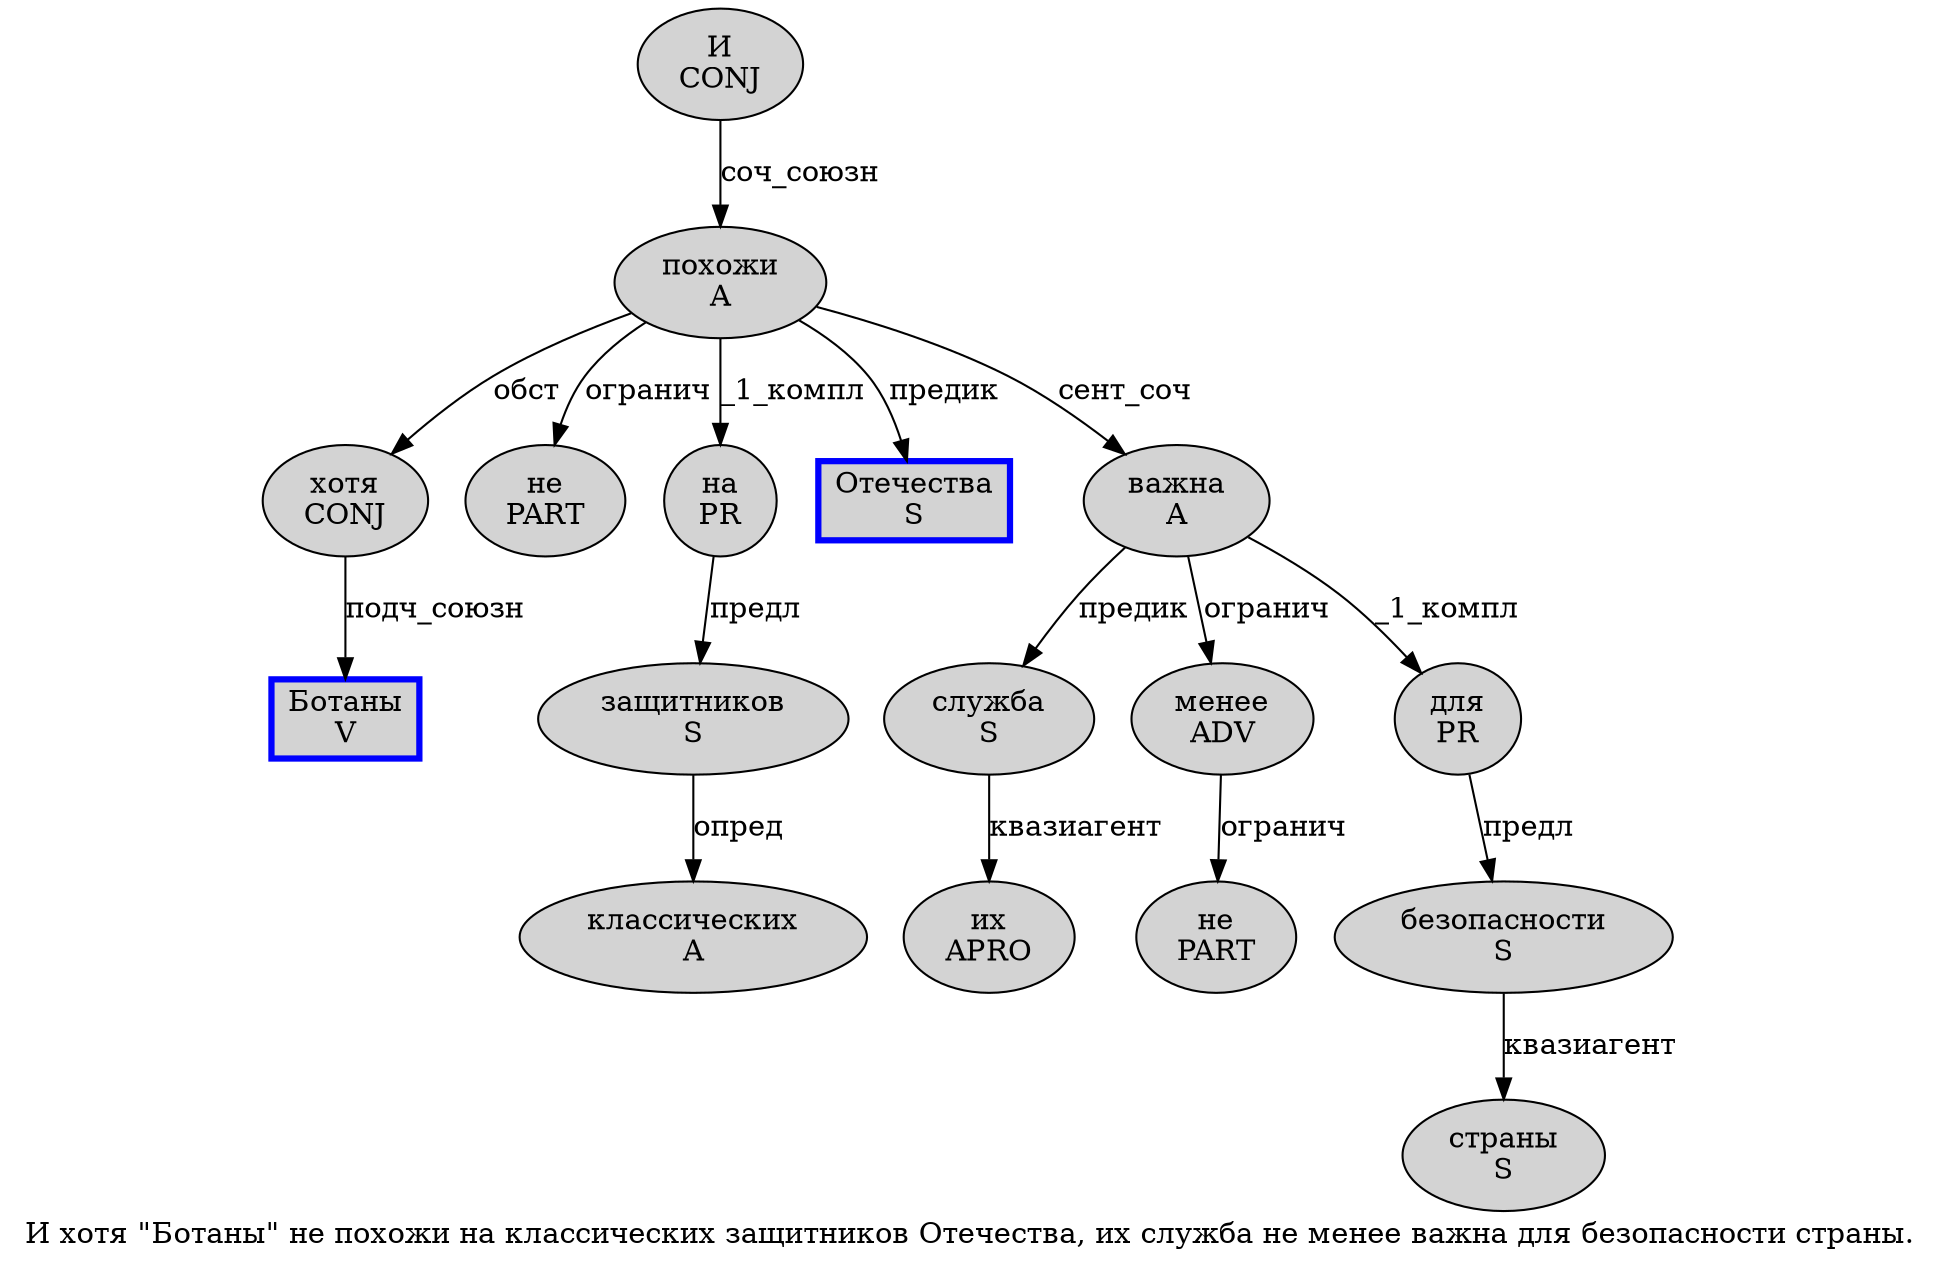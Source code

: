 digraph SENTENCE_471 {
	graph [label="И хотя \"Ботаны\" не похожи на классических защитников Отечества, их служба не менее важна для безопасности страны."]
	node [style=filled]
		0 [label="И
CONJ" color="" fillcolor=lightgray penwidth=1 shape=ellipse]
		1 [label="хотя
CONJ" color="" fillcolor=lightgray penwidth=1 shape=ellipse]
		3 [label="Ботаны
V" color=blue fillcolor=lightgray penwidth=3 shape=box]
		5 [label="не
PART" color="" fillcolor=lightgray penwidth=1 shape=ellipse]
		6 [label="похожи
A" color="" fillcolor=lightgray penwidth=1 shape=ellipse]
		7 [label="на
PR" color="" fillcolor=lightgray penwidth=1 shape=ellipse]
		8 [label="классических
A" color="" fillcolor=lightgray penwidth=1 shape=ellipse]
		9 [label="защитников
S" color="" fillcolor=lightgray penwidth=1 shape=ellipse]
		10 [label="Отечества
S" color=blue fillcolor=lightgray penwidth=3 shape=box]
		12 [label="их
APRO" color="" fillcolor=lightgray penwidth=1 shape=ellipse]
		13 [label="служба
S" color="" fillcolor=lightgray penwidth=1 shape=ellipse]
		14 [label="не
PART" color="" fillcolor=lightgray penwidth=1 shape=ellipse]
		15 [label="менее
ADV" color="" fillcolor=lightgray penwidth=1 shape=ellipse]
		16 [label="важна
A" color="" fillcolor=lightgray penwidth=1 shape=ellipse]
		17 [label="для
PR" color="" fillcolor=lightgray penwidth=1 shape=ellipse]
		18 [label="безопасности
S" color="" fillcolor=lightgray penwidth=1 shape=ellipse]
		19 [label="страны
S" color="" fillcolor=lightgray penwidth=1 shape=ellipse]
			13 -> 12 [label="квазиагент"]
			0 -> 6 [label="соч_союзн"]
			17 -> 18 [label="предл"]
			16 -> 13 [label="предик"]
			16 -> 15 [label="огранич"]
			16 -> 17 [label="_1_компл"]
			6 -> 1 [label="обст"]
			6 -> 5 [label="огранич"]
			6 -> 7 [label="_1_компл"]
			6 -> 10 [label="предик"]
			6 -> 16 [label="сент_соч"]
			7 -> 9 [label="предл"]
			18 -> 19 [label="квазиагент"]
			9 -> 8 [label="опред"]
			15 -> 14 [label="огранич"]
			1 -> 3 [label="подч_союзн"]
}